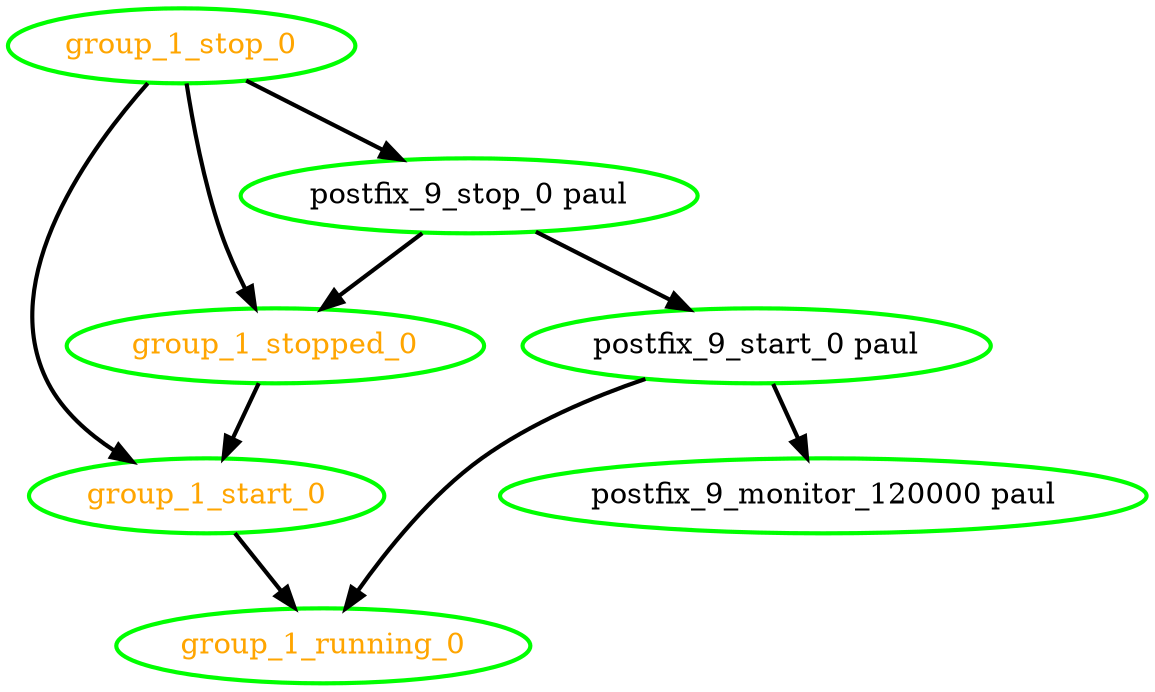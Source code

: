  digraph "g" {
"group_1_running_0" [ style=bold color="green" fontcolor="orange" ]
"group_1_start_0" -> "group_1_running_0" [ style = bold]
"group_1_start_0" [ style=bold color="green" fontcolor="orange" ]
"group_1_stop_0" -> "group_1_start_0" [ style = bold]
"group_1_stop_0" -> "group_1_stopped_0" [ style = bold]
"group_1_stop_0" -> "postfix_9_stop_0 paul" [ style = bold]
"group_1_stop_0" [ style=bold color="green" fontcolor="orange" ]
"group_1_stopped_0" -> "group_1_start_0" [ style = bold]
"group_1_stopped_0" [ style=bold color="green" fontcolor="orange" ]
"postfix_9_monitor_120000 paul" [ style=bold color="green" fontcolor="black" ]
"postfix_9_start_0 paul" -> "group_1_running_0" [ style = bold]
"postfix_9_start_0 paul" -> "postfix_9_monitor_120000 paul" [ style = bold]
"postfix_9_start_0 paul" [ style=bold color="green" fontcolor="black" ]
"postfix_9_stop_0 paul" -> "group_1_stopped_0" [ style = bold]
"postfix_9_stop_0 paul" -> "postfix_9_start_0 paul" [ style = bold]
"postfix_9_stop_0 paul" [ style=bold color="green" fontcolor="black" ]
}
